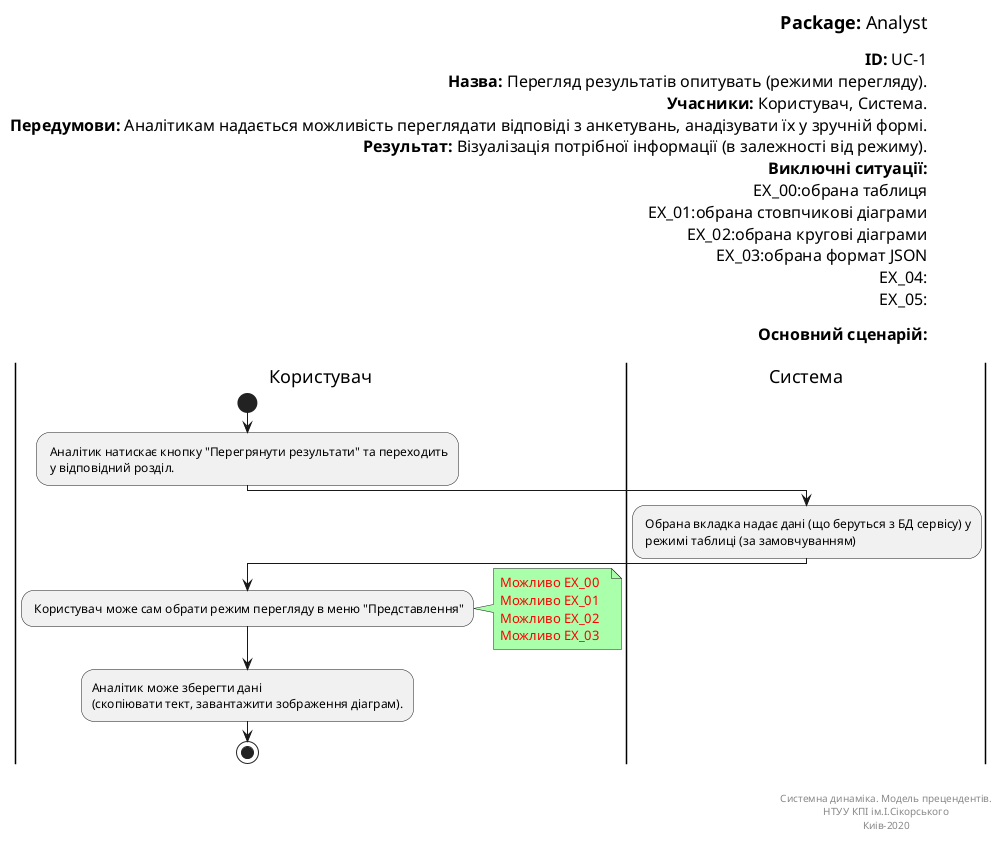 
@startuml userRegistration

left header
<font color=000 size=18><b>Package:</b> Analyst

<font color=000 size=16><b>ID:</b> UC-1
<font color=000 size=16><b>Назва:</b> Перегляд результатів опитувать (режими перегляду).
<font color=000 size=16><b>Учасники:</b> Користувач, Система.
<font color=000 size=16><b>Передумови:</b> Аналітикам надається можливість переглядати відповіді з анкетувань, анадізувати їх у зручній формі.
<font color=000 size=16><b>Результат:</b> Візуалізація потрібної інформації (в залежності від режиму).
<font color=000 size=16><b>Виключні ситуації:</b>
<font color=000 size=16> EX_00:обрана таблиця 
<font color=000 size=16> EX_01:обрана стовпчикові діаграми
<font color=000 size=16> EX_02:обрана кругові діаграми
<font color=000 size=16> EX_03:обрана формат JSON
<font color=000 size=16> EX_04:               
<font color=000 size=16> EX_05: 

<font color=000 size=16><b>Основний сценарій:</b>

end header

|Користувач|
start
: Аналітик натискає кнопку "Перегрянути результати" та переходить 
 у відповідний розділ.;
|Система|
: Обрана вкладка надає дані (що беруться з БД сервісу) у 
 режимі таблиці (за замовчуванням);

|Користувач|

: Користувач може сам обрати режим перегляду в меню "Представлення";
 note right #aaffaa
<font color=red>Можливо EX_00 <b> 
<font color=red>Можливо EX_01 <b> 
<font color=red>Можливо EX_02 <b> 
<font color=red>Можливо EX_03 <b> 
end note



|Користувач|
:Аналітик може зберегти дані 
(скопіювати тект, завантажити зображення діаграм).;
stop;

right footer


Системна динаміка. Модель прецендентів.
НТУУ КПІ ім.І.Сікорського
Киів-2020
end footer

@enduml